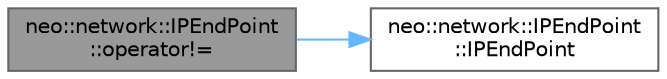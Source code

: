 digraph "neo::network::IPEndPoint::operator!="
{
 // LATEX_PDF_SIZE
  bgcolor="transparent";
  edge [fontname=Helvetica,fontsize=10,labelfontname=Helvetica,labelfontsize=10];
  node [fontname=Helvetica,fontsize=10,shape=box,height=0.2,width=0.4];
  rankdir="LR";
  Node1 [id="Node000001",label="neo::network::IPEndPoint\l::operator!=",height=0.2,width=0.4,color="gray40", fillcolor="grey60", style="filled", fontcolor="black",tooltip="Checks if this IPEndPoint is not equal to another IPEndPoint."];
  Node1 -> Node2 [id="edge1_Node000001_Node000002",color="steelblue1",style="solid",tooltip=" "];
  Node2 [id="Node000002",label="neo::network::IPEndPoint\l::IPEndPoint",height=0.2,width=0.4,color="grey40", fillcolor="white", style="filled",URL="$classneo_1_1network_1_1_i_p_end_point.html#a3f3041858fe7612148a0bff73a45136f",tooltip="Constructs an empty IPEndPoint."];
}
